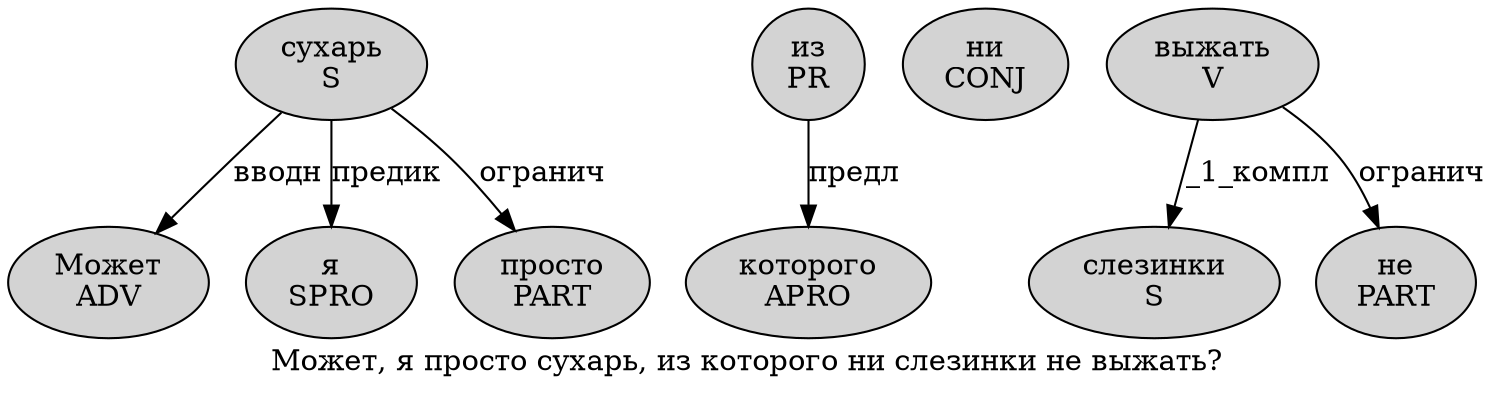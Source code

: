 digraph SENTENCE_4180 {
	graph [label="Может, я просто сухарь, из которого ни слезинки не выжать?"]
	node [style=filled]
		0 [label="Может
ADV" color="" fillcolor=lightgray penwidth=1 shape=ellipse]
		2 [label="я
SPRO" color="" fillcolor=lightgray penwidth=1 shape=ellipse]
		3 [label="просто
PART" color="" fillcolor=lightgray penwidth=1 shape=ellipse]
		4 [label="сухарь
S" color="" fillcolor=lightgray penwidth=1 shape=ellipse]
		6 [label="из
PR" color="" fillcolor=lightgray penwidth=1 shape=ellipse]
		7 [label="которого
APRO" color="" fillcolor=lightgray penwidth=1 shape=ellipse]
		8 [label="ни
CONJ" color="" fillcolor=lightgray penwidth=1 shape=ellipse]
		9 [label="слезинки
S" color="" fillcolor=lightgray penwidth=1 shape=ellipse]
		10 [label="не
PART" color="" fillcolor=lightgray penwidth=1 shape=ellipse]
		11 [label="выжать
V" color="" fillcolor=lightgray penwidth=1 shape=ellipse]
			11 -> 9 [label="_1_компл"]
			11 -> 10 [label="огранич"]
			6 -> 7 [label="предл"]
			4 -> 0 [label="вводн"]
			4 -> 2 [label="предик"]
			4 -> 3 [label="огранич"]
}